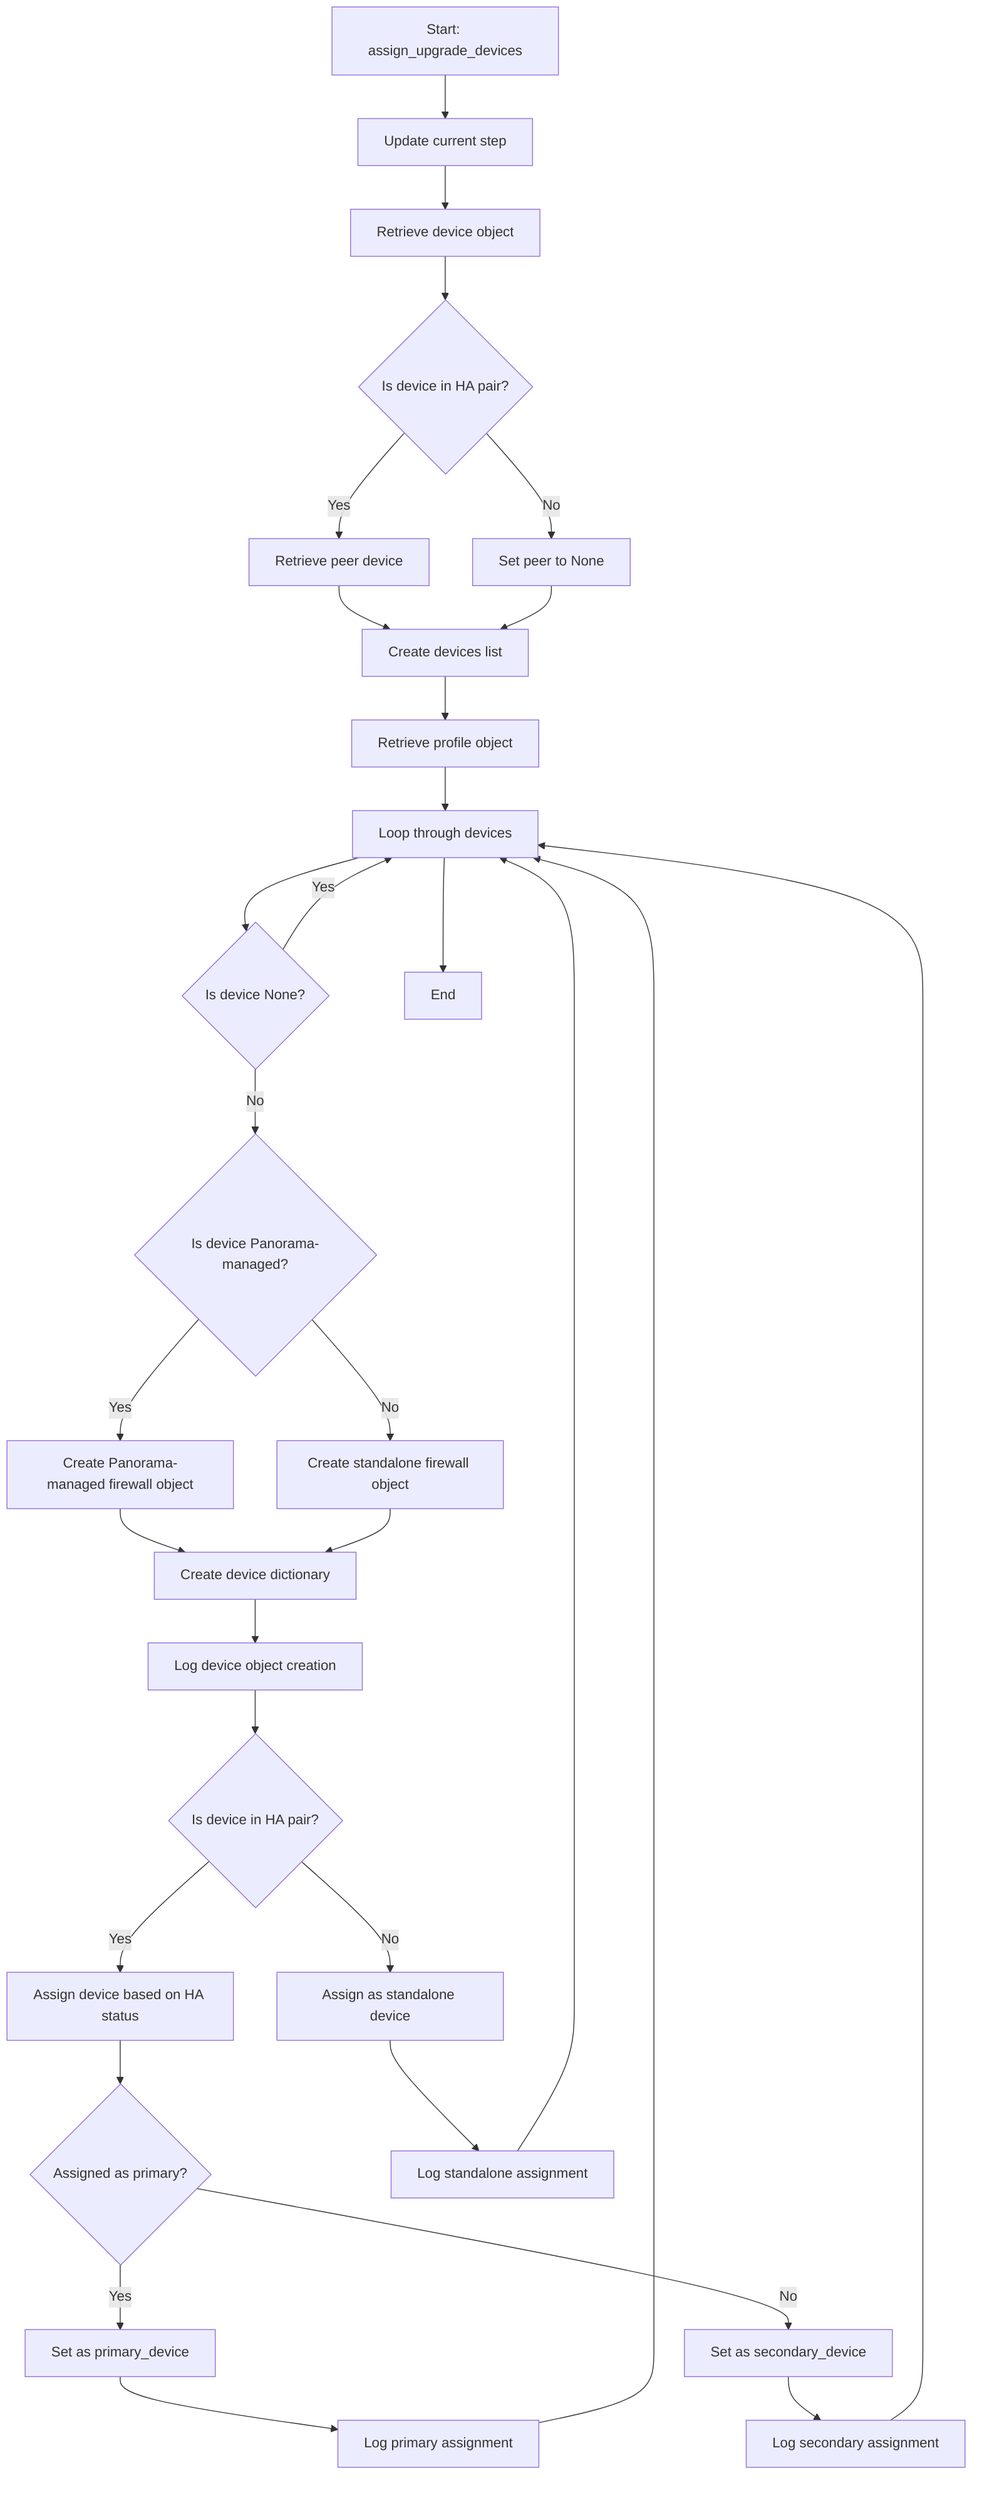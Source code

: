 flowchart TD
    A[Start: assign_upgrade_devices] --> B[Update current step]
    B --> C[Retrieve device object]
    C --> D{Is device in HA pair?}
    D -->|Yes| E[Retrieve peer device]
    D -->|No| F[Set peer to None]
    E --> G[Create devices list]
    F --> G
    G --> H[Retrieve profile object]
    H --> I[Loop through devices]
    I --> J{Is device None?}
    J -->|Yes| I
    J -->|No| K{Is device Panorama-managed?}
    K -->|Yes| L[Create Panorama-managed firewall object]
    K -->|No| M[Create standalone firewall object]
    L --> N[Create device dictionary]
    M --> N
    N --> O[Log device object creation]
    O --> P{Is device in HA pair?}
    P -->|Yes| Q[Assign device based on HA status]
    P -->|No| R[Assign as standalone device]
    Q --> S{Assigned as primary?}
    S -->|Yes| T[Set as primary_device]
    S -->|No| U[Set as secondary_device]
    T --> V[Log primary assignment]
    U --> W[Log secondary assignment]
    R --> X[Log standalone assignment]
    V --> I
    W --> I
    X --> I
    I --> Y[End]